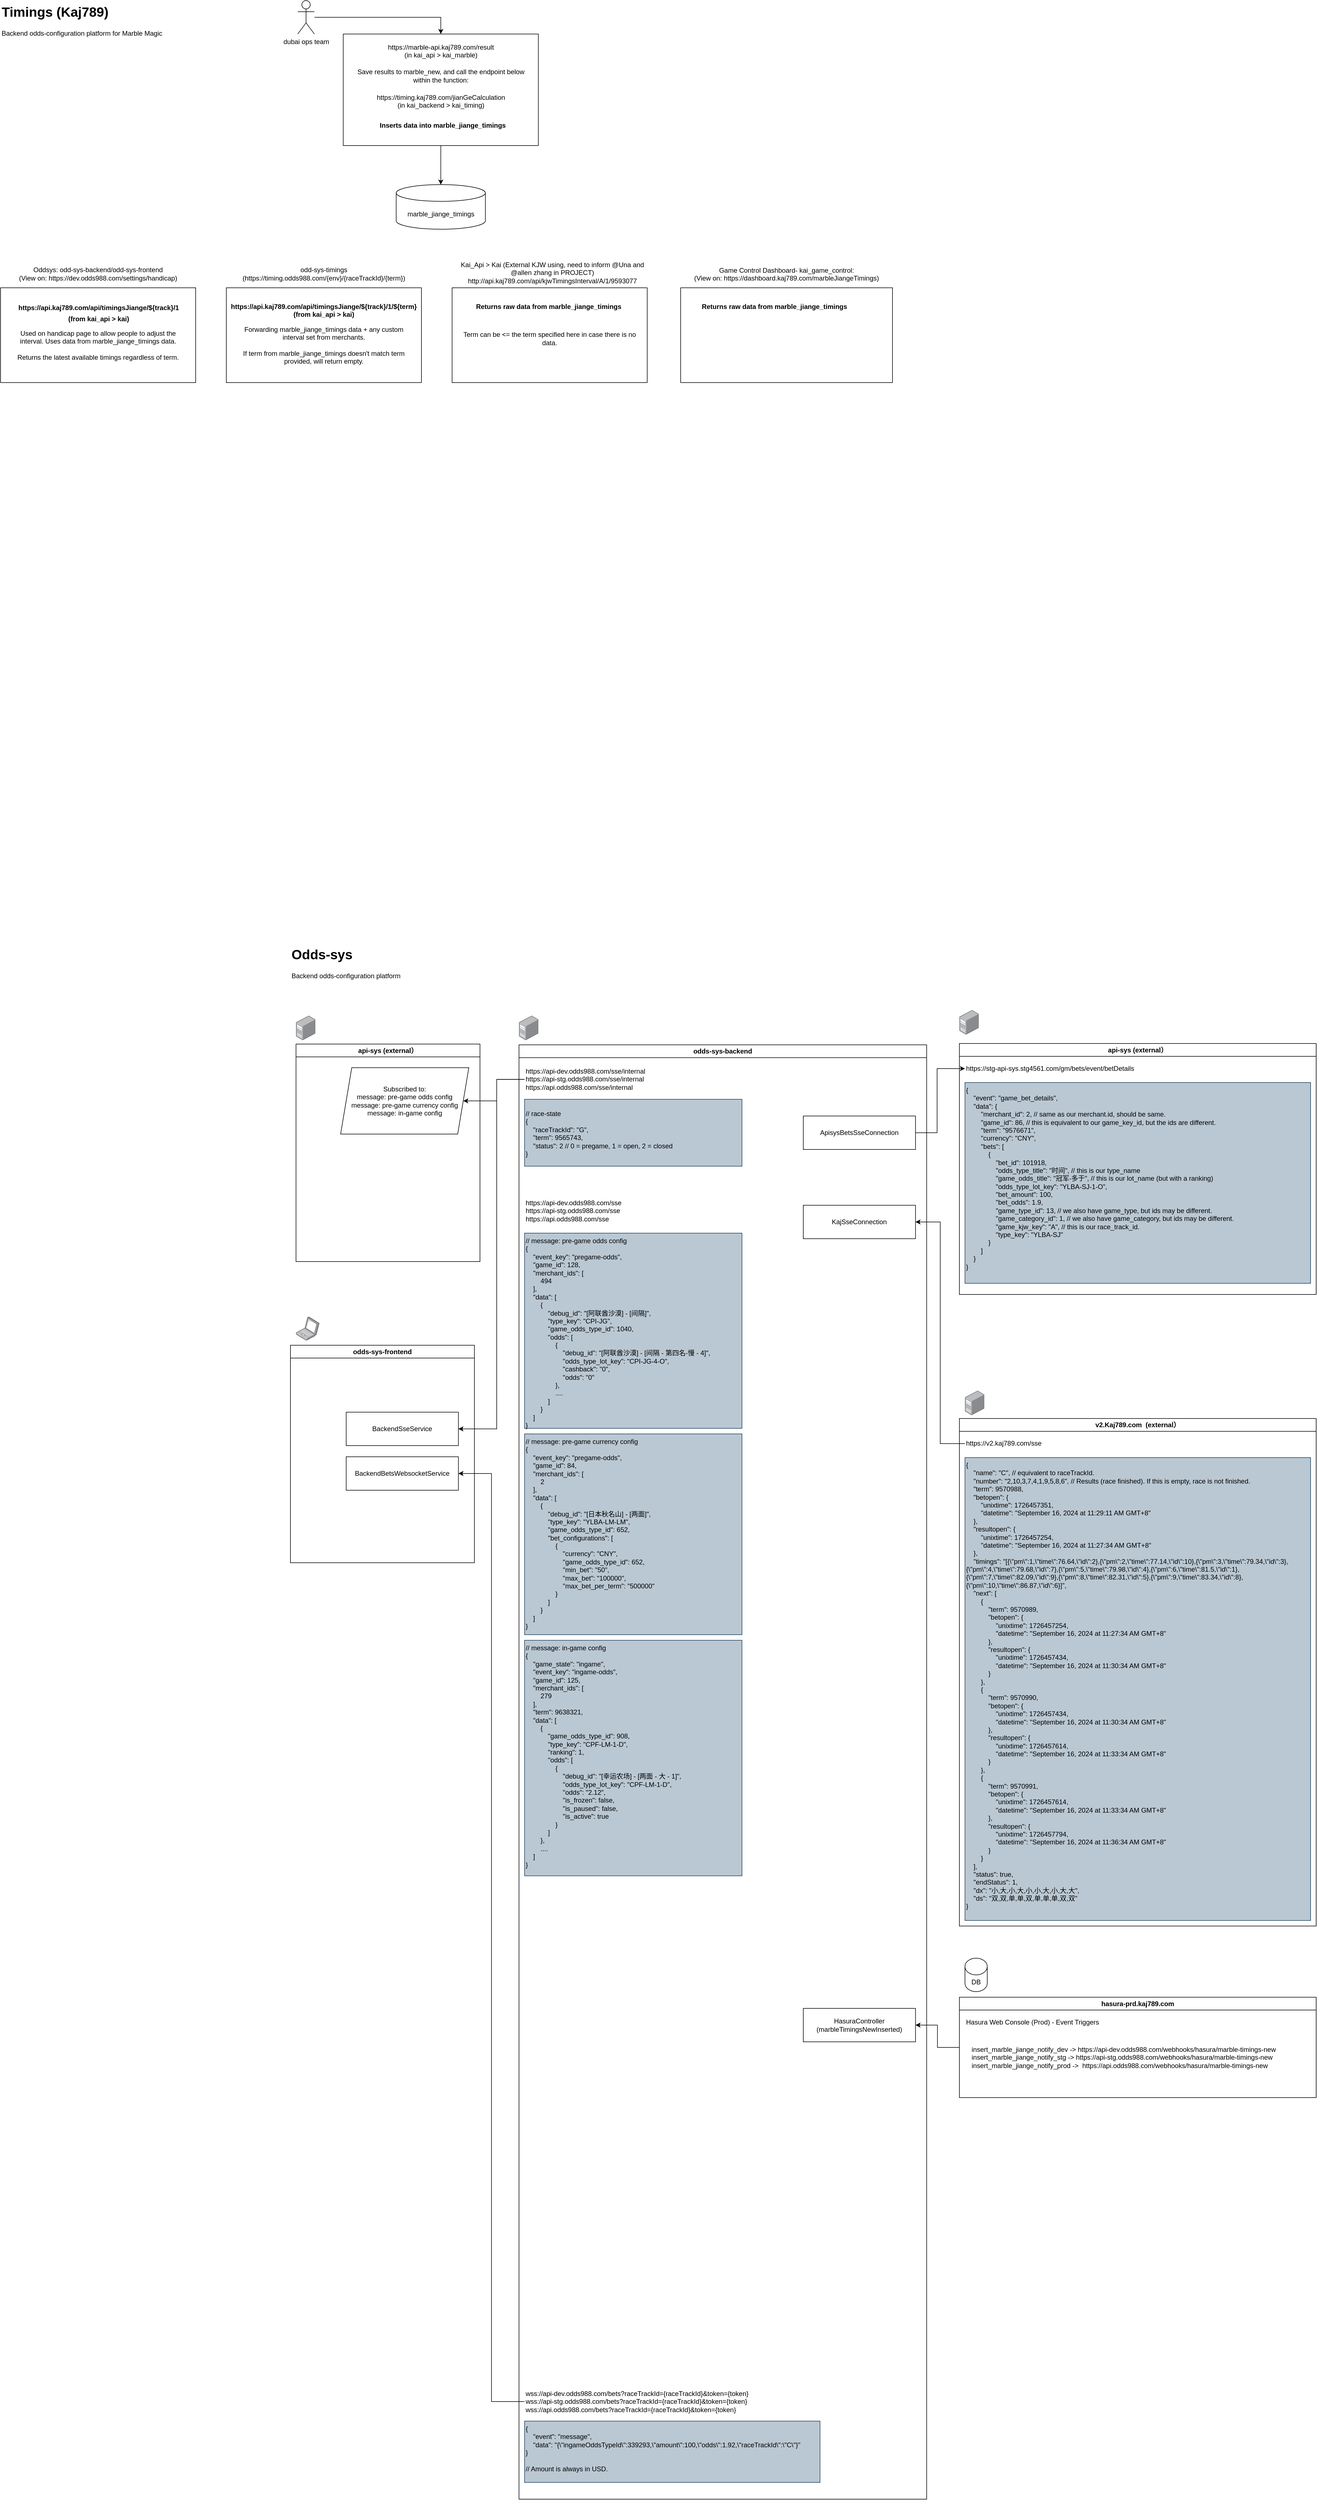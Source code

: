<mxfile version="26.1.1">
  <diagram name="Page-1" id="a9Bd8awxfXG4mOf1hPGa">
    <mxGraphModel dx="3090" dy="3350" grid="1" gridSize="10" guides="1" tooltips="1" connect="1" arrows="1" fold="1" page="1" pageScale="1" pageWidth="850" pageHeight="1100" math="0" shadow="0">
      <root>
        <mxCell id="0" />
        <mxCell id="1" parent="0" />
        <mxCell id="6cosJ_ruShOTFv7M89cE-29" value="" style="rounded=0;whiteSpace=wrap;html=1;fontSize=11;" parent="1" vertex="1">
          <mxGeometry x="-85.29" y="-1550" width="350" height="200" as="geometry" />
        </mxCell>
        <mxCell id="RhFKpbfhdEMoOrh1-Fe3-15" value="odds-sys-backend" style="swimlane;whiteSpace=wrap;html=1;startSize=23;" parent="1" vertex="1">
          <mxGeometry x="230" y="262.4" width="731.3" height="2607.6" as="geometry" />
        </mxCell>
        <mxCell id="RhFKpbfhdEMoOrh1-Fe3-17" value="KajSseConnection" style="rounded=0;whiteSpace=wrap;html=1;" parent="RhFKpbfhdEMoOrh1-Fe3-15" vertex="1">
          <mxGeometry x="510" y="287.6" width="201.3" height="60" as="geometry" />
        </mxCell>
        <mxCell id="RhFKpbfhdEMoOrh1-Fe3-18" value="https://api-dev.odds988.com/sse/internal&lt;br&gt;https://api-stg.odds988.com/sse/internal&lt;br&gt;https://api.odds988.com/sse/internal" style="text;align=left;verticalAlign=middle;whiteSpace=wrap;rounded=0;html=1;" parent="RhFKpbfhdEMoOrh1-Fe3-15" vertex="1">
          <mxGeometry x="10" y="32" width="260" height="60" as="geometry" />
        </mxCell>
        <mxCell id="12gwARSlPllt_peua3XU-6" value="&lt;p style=&quot;&quot;&gt;&lt;font face=&quot;Helvetica&quot;&gt;&lt;span style=&quot;white-space: pre;&quot;&gt;// race-state&lt;br&gt;{&lt;br&gt;&lt;/span&gt;&lt;span style=&quot;white-space: pre;&quot;&gt;    &quot;raceTrackId&quot;: &quot;G&quot;,&lt;br&gt;&lt;/span&gt;&lt;span style=&quot;white-space: pre;&quot;&gt;    &quot;term&quot;: 9565743,&lt;br&gt;&lt;/span&gt;&lt;span style=&quot;white-space: pre;&quot;&gt;    &quot;status&quot;: 2 // 0 = pregame, 1 = open, 2 = closed&lt;br/&gt;&lt;/span&gt;&lt;span style=&quot;white-space: pre;&quot;&gt;}&lt;/span&gt;&lt;/font&gt;&lt;/p&gt;" style="text;overflow=hidden;rounded=0;whiteSpace=wrap;fillColor=#bac8d3;strokeColor=#23445d;html=1;fontColor=default;" parent="RhFKpbfhdEMoOrh1-Fe3-15" vertex="1">
          <mxGeometry x="10" y="97.6" width="390" height="120" as="geometry" />
        </mxCell>
        <mxCell id="12gwARSlPllt_peua3XU-7" value="// message: pre-game odds config&lt;br&gt;&lt;div&gt;{&lt;/div&gt;&lt;div&gt;&amp;nbsp; &amp;nbsp; &quot;event_key&quot;: &quot;pregame-odds&quot;,&lt;/div&gt;&lt;div&gt;&amp;nbsp; &amp;nbsp; &quot;game_id&quot;: 128,&lt;/div&gt;&lt;div&gt;&amp;nbsp; &amp;nbsp; &quot;merchant_ids&quot;: [&lt;/div&gt;&lt;div&gt;&amp;nbsp; &amp;nbsp; &amp;nbsp; &amp;nbsp; 494&lt;/div&gt;&lt;div&gt;&amp;nbsp; &amp;nbsp; ],&lt;/div&gt;&lt;div&gt;&amp;nbsp; &amp;nbsp; &quot;data&quot;: [&lt;/div&gt;&lt;div&gt;&amp;nbsp; &amp;nbsp; &amp;nbsp; &amp;nbsp; {&lt;/div&gt;&lt;div&gt;&amp;nbsp; &amp;nbsp; &amp;nbsp; &amp;nbsp; &amp;nbsp; &amp;nbsp; &quot;debug_id&quot;: &quot;[阿联酋沙漠] - [间隔]&quot;,&lt;/div&gt;&lt;div&gt;&amp;nbsp; &amp;nbsp; &amp;nbsp; &amp;nbsp; &amp;nbsp; &amp;nbsp; &quot;type_key&quot;: &quot;CPI-JG&quot;,&lt;/div&gt;&lt;div&gt;&amp;nbsp; &amp;nbsp; &amp;nbsp; &amp;nbsp; &amp;nbsp; &amp;nbsp; &quot;game_odds_type_id&quot;: 1040,&lt;/div&gt;&lt;div&gt;&amp;nbsp; &amp;nbsp; &amp;nbsp; &amp;nbsp; &amp;nbsp; &amp;nbsp; &quot;odds&quot;: [&lt;/div&gt;&lt;div&gt;&amp;nbsp; &amp;nbsp; &amp;nbsp; &amp;nbsp; &amp;nbsp; &amp;nbsp; &amp;nbsp; &amp;nbsp; {&lt;/div&gt;&lt;div&gt;&amp;nbsp; &amp;nbsp; &amp;nbsp; &amp;nbsp; &amp;nbsp; &amp;nbsp; &amp;nbsp; &amp;nbsp; &amp;nbsp; &amp;nbsp; &quot;debug_id&quot;: &quot;[阿联酋沙漠] - [间隔 - 第四名-慢 - 4]&quot;,&lt;/div&gt;&lt;div&gt;&amp;nbsp; &amp;nbsp; &amp;nbsp; &amp;nbsp; &amp;nbsp; &amp;nbsp; &amp;nbsp; &amp;nbsp; &amp;nbsp; &amp;nbsp; &quot;odds_type_lot_key&quot;: &quot;CPI-JG-4-O&quot;,&lt;/div&gt;&lt;div&gt;&amp;nbsp; &amp;nbsp; &amp;nbsp; &amp;nbsp; &amp;nbsp; &amp;nbsp; &amp;nbsp; &amp;nbsp; &amp;nbsp; &amp;nbsp; &quot;cashback&quot;: &quot;0&quot;,&lt;/div&gt;&lt;div&gt;&amp;nbsp; &amp;nbsp; &amp;nbsp; &amp;nbsp; &amp;nbsp; &amp;nbsp; &amp;nbsp; &amp;nbsp; &amp;nbsp; &amp;nbsp; &quot;odds&quot;: &quot;0&quot;&lt;/div&gt;&lt;div&gt;&amp;nbsp; &amp;nbsp; &amp;nbsp; &amp;nbsp; &amp;nbsp; &amp;nbsp; &amp;nbsp; &amp;nbsp; },&lt;/div&gt;&lt;div&gt;&amp;nbsp; &amp;nbsp; &amp;nbsp; &amp;nbsp; &amp;nbsp; &amp;nbsp; &amp;nbsp; &amp;nbsp; ....&lt;/div&gt;&lt;div&gt;&amp;nbsp; &amp;nbsp; &amp;nbsp; &amp;nbsp; &amp;nbsp; &amp;nbsp; ]&lt;/div&gt;&lt;div&gt;&amp;nbsp; &amp;nbsp; &amp;nbsp; &amp;nbsp; }&lt;/div&gt;&lt;div&gt;&amp;nbsp; &amp;nbsp; ]&lt;/div&gt;&lt;div&gt;}&lt;/div&gt;" style="text;overflow=hidden;rounded=0;whiteSpace=wrap;fillColor=#bac8d3;strokeColor=#23445d;html=1;" parent="RhFKpbfhdEMoOrh1-Fe3-15" vertex="1">
          <mxGeometry x="10" y="337.6" width="390" height="350" as="geometry" />
        </mxCell>
        <mxCell id="12gwARSlPllt_peua3XU-8" value="// message: pre-game currency config&lt;br&gt;&lt;div&gt;{&lt;/div&gt;&lt;div&gt;&amp;nbsp; &amp;nbsp; &quot;event_key&quot;: &quot;pregame-odds&quot;,&lt;/div&gt;&lt;div&gt;&amp;nbsp; &amp;nbsp; &quot;game_id&quot;: 84,&lt;/div&gt;&lt;div&gt;&amp;nbsp; &amp;nbsp; &quot;merchant_ids&quot;: [&lt;/div&gt;&lt;div&gt;&amp;nbsp; &amp;nbsp; &amp;nbsp; &amp;nbsp; 2&lt;/div&gt;&lt;div&gt;&amp;nbsp; &amp;nbsp; ],&lt;/div&gt;&lt;div&gt;&amp;nbsp; &amp;nbsp; &quot;data&quot;: [&lt;/div&gt;&lt;div&gt;&amp;nbsp; &amp;nbsp; &amp;nbsp; &amp;nbsp; {&lt;/div&gt;&lt;div&gt;&amp;nbsp; &amp;nbsp; &amp;nbsp; &amp;nbsp; &amp;nbsp; &amp;nbsp; &quot;debug_id&quot;: &quot;[日本秋名山] - [两面]&quot;,&lt;/div&gt;&lt;div&gt;&amp;nbsp; &amp;nbsp; &amp;nbsp; &amp;nbsp; &amp;nbsp; &amp;nbsp; &quot;type_key&quot;: &quot;YLBA-LM-LM&quot;,&lt;/div&gt;&lt;div&gt;&amp;nbsp; &amp;nbsp; &amp;nbsp; &amp;nbsp; &amp;nbsp; &amp;nbsp; &quot;game_odds_type_id&quot;: 652,&lt;/div&gt;&lt;div&gt;&amp;nbsp; &amp;nbsp; &amp;nbsp; &amp;nbsp; &amp;nbsp; &amp;nbsp; &quot;bet_configurations&quot;: [&lt;/div&gt;&lt;div&gt;&amp;nbsp; &amp;nbsp; &amp;nbsp; &amp;nbsp; &amp;nbsp; &amp;nbsp; &amp;nbsp; &amp;nbsp; {&lt;/div&gt;&lt;div&gt;&amp;nbsp; &amp;nbsp; &amp;nbsp; &amp;nbsp; &amp;nbsp; &amp;nbsp; &amp;nbsp; &amp;nbsp; &amp;nbsp; &amp;nbsp; &quot;currency&quot;: &quot;CNY&quot;,&lt;/div&gt;&lt;div&gt;&amp;nbsp; &amp;nbsp; &amp;nbsp; &amp;nbsp; &amp;nbsp; &amp;nbsp; &amp;nbsp; &amp;nbsp; &amp;nbsp; &amp;nbsp; &quot;game_odds_type_id&quot;: 652,&lt;/div&gt;&lt;div&gt;&amp;nbsp; &amp;nbsp; &amp;nbsp; &amp;nbsp; &amp;nbsp; &amp;nbsp; &amp;nbsp; &amp;nbsp; &amp;nbsp; &amp;nbsp; &quot;min_bet&quot;: &quot;50&quot;,&lt;/div&gt;&lt;div&gt;&amp;nbsp; &amp;nbsp; &amp;nbsp; &amp;nbsp; &amp;nbsp; &amp;nbsp; &amp;nbsp; &amp;nbsp; &amp;nbsp; &amp;nbsp; &quot;max_bet&quot;: &quot;100000&quot;,&lt;/div&gt;&lt;div&gt;&amp;nbsp; &amp;nbsp; &amp;nbsp; &amp;nbsp; &amp;nbsp; &amp;nbsp; &amp;nbsp; &amp;nbsp; &amp;nbsp; &amp;nbsp; &quot;max_bet_per_term&quot;: &quot;500000&quot;&lt;/div&gt;&lt;div&gt;&amp;nbsp; &amp;nbsp; &amp;nbsp; &amp;nbsp; &amp;nbsp; &amp;nbsp; &amp;nbsp; &amp;nbsp; }&lt;/div&gt;&lt;div&gt;&amp;nbsp; &amp;nbsp; &amp;nbsp; &amp;nbsp; &amp;nbsp; &amp;nbsp; ]&lt;/div&gt;&lt;div&gt;&amp;nbsp; &amp;nbsp; &amp;nbsp; &amp;nbsp; }&lt;/div&gt;&lt;div&gt;&amp;nbsp; &amp;nbsp; ]&lt;/div&gt;&lt;div&gt;}&lt;/div&gt;" style="text;overflow=hidden;rounded=0;whiteSpace=wrap;fillColor=#bac8d3;strokeColor=#23445d;html=1;" parent="RhFKpbfhdEMoOrh1-Fe3-15" vertex="1">
          <mxGeometry x="10" y="697.6" width="390" height="360" as="geometry" />
        </mxCell>
        <mxCell id="12gwARSlPllt_peua3XU-9" value="// message: in-game config&lt;br&gt;&lt;div&gt;&lt;div&gt;{&lt;/div&gt;&lt;div&gt;&amp;nbsp; &amp;nbsp; &quot;game_state&quot;: &quot;ingame&quot;,&lt;/div&gt;&lt;div&gt;&amp;nbsp; &amp;nbsp; &quot;event_key&quot;: &quot;ingame-odds&quot;,&lt;/div&gt;&lt;div&gt;&amp;nbsp; &amp;nbsp; &quot;game_id&quot;: 125,&lt;/div&gt;&lt;div&gt;&amp;nbsp; &amp;nbsp; &quot;merchant_ids&quot;: [&lt;/div&gt;&lt;div&gt;&amp;nbsp; &amp;nbsp; &amp;nbsp; &amp;nbsp; 279&lt;/div&gt;&lt;div&gt;&amp;nbsp; &amp;nbsp; ],&lt;/div&gt;&lt;div&gt;&amp;nbsp; &amp;nbsp; &quot;term&quot;: 9638321,&lt;/div&gt;&lt;div&gt;&amp;nbsp; &amp;nbsp; &quot;data&quot;: [&lt;/div&gt;&lt;div&gt;&amp;nbsp; &amp;nbsp; &amp;nbsp; &amp;nbsp; {&lt;/div&gt;&lt;div&gt;&amp;nbsp; &amp;nbsp; &amp;nbsp; &amp;nbsp; &amp;nbsp; &amp;nbsp; &quot;game_odds_type_id&quot;: 908,&lt;/div&gt;&lt;div&gt;&amp;nbsp; &amp;nbsp; &amp;nbsp; &amp;nbsp; &amp;nbsp; &amp;nbsp; &quot;type_key&quot;: &quot;CPF-LM-1-D&quot;,&lt;/div&gt;&lt;div&gt;&amp;nbsp; &amp;nbsp; &amp;nbsp; &amp;nbsp; &amp;nbsp; &amp;nbsp; &quot;ranking&quot;: 1,&lt;/div&gt;&lt;div&gt;&amp;nbsp; &amp;nbsp; &amp;nbsp; &amp;nbsp; &amp;nbsp; &amp;nbsp; &quot;odds&quot;: [&lt;/div&gt;&lt;div&gt;&amp;nbsp; &amp;nbsp; &amp;nbsp; &amp;nbsp; &amp;nbsp; &amp;nbsp; &amp;nbsp; &amp;nbsp; {&lt;/div&gt;&lt;div&gt;&amp;nbsp; &amp;nbsp; &amp;nbsp; &amp;nbsp; &amp;nbsp; &amp;nbsp; &amp;nbsp; &amp;nbsp; &amp;nbsp; &amp;nbsp; &quot;debug_id&quot;: &quot;[幸运农场] - [两面 - 大 - 1]&quot;,&lt;/div&gt;&lt;div&gt;&amp;nbsp; &amp;nbsp; &amp;nbsp; &amp;nbsp; &amp;nbsp; &amp;nbsp; &amp;nbsp; &amp;nbsp; &amp;nbsp; &amp;nbsp; &quot;odds_type_lot_key&quot;: &quot;CPF-LM-1-D&quot;,&lt;/div&gt;&lt;div&gt;&amp;nbsp; &amp;nbsp; &amp;nbsp; &amp;nbsp; &amp;nbsp; &amp;nbsp; &amp;nbsp; &amp;nbsp; &amp;nbsp; &amp;nbsp; &quot;odds&quot;: &quot;2.12&quot;,&lt;/div&gt;&lt;div&gt;&amp;nbsp; &amp;nbsp; &amp;nbsp; &amp;nbsp; &amp;nbsp; &amp;nbsp; &amp;nbsp; &amp;nbsp; &amp;nbsp; &amp;nbsp; &quot;is_frozen&quot;: false,&lt;/div&gt;&lt;div&gt;&amp;nbsp; &amp;nbsp; &amp;nbsp; &amp;nbsp; &amp;nbsp; &amp;nbsp; &amp;nbsp; &amp;nbsp; &amp;nbsp; &amp;nbsp; &quot;is_paused&quot;: false,&lt;/div&gt;&lt;div&gt;&amp;nbsp; &amp;nbsp; &amp;nbsp; &amp;nbsp; &amp;nbsp; &amp;nbsp; &amp;nbsp; &amp;nbsp; &amp;nbsp; &amp;nbsp; &quot;is_active&quot;: true&lt;/div&gt;&lt;div&gt;&amp;nbsp; &amp;nbsp; &amp;nbsp; &amp;nbsp; &amp;nbsp; &amp;nbsp; &amp;nbsp; &amp;nbsp; }&lt;/div&gt;&lt;div&gt;&amp;nbsp; &amp;nbsp; &amp;nbsp; &amp;nbsp; &amp;nbsp; &amp;nbsp; ]&lt;/div&gt;&lt;div&gt;&amp;nbsp; &amp;nbsp; &amp;nbsp; &amp;nbsp; },&lt;/div&gt;&lt;div&gt;&amp;nbsp; &amp;nbsp; &amp;nbsp; &amp;nbsp; ....&lt;/div&gt;&lt;div&gt;&amp;nbsp; &amp;nbsp; ]&lt;/div&gt;&lt;div&gt;}&lt;/div&gt;&lt;/div&gt;" style="text;overflow=hidden;rounded=0;whiteSpace=wrap;fillColor=#bac8d3;strokeColor=#23445d;html=1;" parent="RhFKpbfhdEMoOrh1-Fe3-15" vertex="1">
          <mxGeometry x="10" y="1067.6" width="390" height="422.4" as="geometry" />
        </mxCell>
        <mxCell id="12gwARSlPllt_peua3XU-11" value="&lt;div&gt;{&lt;/div&gt;&lt;div&gt;&amp;nbsp; &amp;nbsp; &quot;event&quot;: &quot;message&quot;,&lt;/div&gt;&lt;div&gt;&amp;nbsp; &amp;nbsp; &quot;data&quot;: &quot;{\&quot;ingameOddsTypeId\&quot;:339293,\&quot;amount\&quot;:100,\&quot;odds\&quot;:1.92,\&quot;raceTrackId\&quot;:\&quot;C\&quot;}&quot;&lt;/div&gt;&lt;div&gt;}&lt;br&gt;&lt;br&gt;// Amount is always in USD.&lt;/div&gt;" style="text;overflow=hidden;rounded=0;whiteSpace=wrap;fillColor=#bac8d3;strokeColor=#23445d;html=1;" parent="RhFKpbfhdEMoOrh1-Fe3-15" vertex="1">
          <mxGeometry x="10" y="2467.6" width="530" height="110" as="geometry" />
        </mxCell>
        <mxCell id="12gwARSlPllt_peua3XU-12" value="&lt;div&gt;wss://api-dev.odds988.com/bets?raceTrackId={raceTrackId}&amp;amp;token={token}&lt;br&gt;wss://api-stg.odds988.com/bets?raceTrackId={raceTrackId}&amp;amp;token={token}&lt;br&gt;wss://api.odds988.com/bets?raceTrackId={raceTrackId}&amp;amp;token={token}&lt;br&gt;&lt;/div&gt;" style="text;html=1;align=left;verticalAlign=middle;whiteSpace=wrap;rounded=0;" parent="RhFKpbfhdEMoOrh1-Fe3-15" vertex="1">
          <mxGeometry x="10" y="2417.6" width="690" height="30" as="geometry" />
        </mxCell>
        <mxCell id="12gwARSlPllt_peua3XU-34" value="https://api-dev.odds988.com/sse&lt;br&gt;https://api-stg.odds988.com/sse&lt;br&gt;https://api.odds988.com/sse" style="text;align=left;verticalAlign=middle;whiteSpace=wrap;rounded=0;html=1;" parent="RhFKpbfhdEMoOrh1-Fe3-15" vertex="1">
          <mxGeometry x="10" y="267.6" width="220" height="60" as="geometry" />
        </mxCell>
        <mxCell id="_XhJAt9xaV3MbSmSUqA4-25" value="ApisysBetsSseConnection" style="rounded=0;whiteSpace=wrap;html=1;" parent="RhFKpbfhdEMoOrh1-Fe3-15" vertex="1">
          <mxGeometry x="510" y="127.6" width="201.3" height="60" as="geometry" />
        </mxCell>
        <mxCell id="X_T1SaOMzvIlwIMJYtU7-8" value="HasuraController&lt;br&gt;(marbleTimingsNewInserted)" style="rounded=0;whiteSpace=wrap;html=1;" parent="RhFKpbfhdEMoOrh1-Fe3-15" vertex="1">
          <mxGeometry x="510" y="1727.6" width="201.3" height="60" as="geometry" />
        </mxCell>
        <mxCell id="RhFKpbfhdEMoOrh1-Fe3-24" value="&lt;h1 style=&quot;margin-top: 0px;&quot;&gt;Odds-sys&lt;/h1&gt;&lt;p&gt;Backend odds-configuration platform&lt;/p&gt;" style="text;html=1;whiteSpace=wrap;overflow=hidden;rounded=0;" parent="1" vertex="1">
          <mxGeometry x="-180" y="80" width="320" height="90" as="geometry" />
        </mxCell>
        <mxCell id="RhFKpbfhdEMoOrh1-Fe3-25" value="v2.Kaj789.com&amp;nbsp;&amp;nbsp;(external）" style="swimlane;whiteSpace=wrap;html=1;startSize=23;" parent="1" vertex="1">
          <mxGeometry x="1020" y="932.4" width="640" height="910" as="geometry" />
        </mxCell>
        <mxCell id="RhFKpbfhdEMoOrh1-Fe3-26" value="{&lt;br&gt;&amp;nbsp; &amp;nbsp; &quot;name&quot;: &quot;C&quot;, // equivalent to raceTrackId.&lt;br&gt;&amp;nbsp; &amp;nbsp; &quot;number&quot;: &quot;2,10,3,7,4,1,9,5,8,6&quot;, // Results (race finished). If this is empty, race is not finished.&lt;br&gt;&amp;nbsp; &amp;nbsp; &quot;term&quot;: 9570988,&lt;br&gt;&amp;nbsp; &amp;nbsp; &quot;betopen&quot;: {&lt;br&gt;&amp;nbsp; &amp;nbsp; &amp;nbsp; &amp;nbsp; &quot;unixtime&quot;: 1726457351,&lt;br&gt;&amp;nbsp; &amp;nbsp; &amp;nbsp; &amp;nbsp; &quot;datetime&quot;: &quot;September 16, 2024 at 11:29:11 AM GMT+8&quot;&lt;br&gt;&amp;nbsp; &amp;nbsp; },&lt;br&gt;&amp;nbsp; &amp;nbsp; &quot;resultopen&quot;: {&lt;br&gt;&amp;nbsp; &amp;nbsp; &amp;nbsp; &amp;nbsp; &quot;unixtime&quot;: 1726457254,&lt;br&gt;&amp;nbsp; &amp;nbsp; &amp;nbsp; &amp;nbsp; &quot;datetime&quot;: &quot;September 16, 2024 at 11:27:34 AM GMT+8&quot;&lt;br&gt;&amp;nbsp; &amp;nbsp; },&lt;br&gt;&amp;nbsp; &amp;nbsp; &quot;timings&quot;: &quot;[{\&quot;pm\&quot;:1,\&quot;time\&quot;:76.64,\&quot;id\&quot;:2},{\&quot;pm\&quot;:2,\&quot;time\&quot;:77.14,\&quot;id\&quot;:10},{\&quot;pm\&quot;:3,\&quot;time\&quot;:79.34,\&quot;id\&quot;:3},{\&quot;pm\&quot;:4,\&quot;time\&quot;:79.68,\&quot;id\&quot;:7},{\&quot;pm\&quot;:5,\&quot;time\&quot;:79.98,\&quot;id\&quot;:4},{\&quot;pm\&quot;:6,\&quot;time\&quot;:81.5,\&quot;id\&quot;:1},{\&quot;pm\&quot;:7,\&quot;time\&quot;:82.09,\&quot;id\&quot;:9},{\&quot;pm\&quot;:8,\&quot;time\&quot;:82.31,\&quot;id\&quot;:5},{\&quot;pm\&quot;:9,\&quot;time\&quot;:83.34,\&quot;id\&quot;:8},{\&quot;pm\&quot;:10,\&quot;time\&quot;:86.87,\&quot;id\&quot;:6}]&quot;,&lt;br&gt;&amp;nbsp; &amp;nbsp; &quot;next&quot;: [&lt;br&gt;&amp;nbsp; &amp;nbsp; &amp;nbsp; &amp;nbsp; {&lt;br&gt;&amp;nbsp; &amp;nbsp; &amp;nbsp; &amp;nbsp; &amp;nbsp; &amp;nbsp; &quot;term&quot;: 9570989,&lt;br&gt;&amp;nbsp; &amp;nbsp; &amp;nbsp; &amp;nbsp; &amp;nbsp; &amp;nbsp; &quot;betopen&quot;: {&lt;br&gt;&amp;nbsp; &amp;nbsp; &amp;nbsp; &amp;nbsp; &amp;nbsp; &amp;nbsp; &amp;nbsp; &amp;nbsp; &quot;unixtime&quot;: 1726457254,&lt;br&gt;&amp;nbsp; &amp;nbsp; &amp;nbsp; &amp;nbsp; &amp;nbsp; &amp;nbsp; &amp;nbsp; &amp;nbsp; &quot;datetime&quot;: &quot;September 16, 2024 at 11:27:34 AM GMT+8&quot;&lt;br&gt;&amp;nbsp; &amp;nbsp; &amp;nbsp; &amp;nbsp; &amp;nbsp; &amp;nbsp; },&lt;br&gt;&amp;nbsp; &amp;nbsp; &amp;nbsp; &amp;nbsp; &amp;nbsp; &amp;nbsp; &quot;resultopen&quot;: {&lt;br&gt;&amp;nbsp; &amp;nbsp; &amp;nbsp; &amp;nbsp; &amp;nbsp; &amp;nbsp; &amp;nbsp; &amp;nbsp; &quot;unixtime&quot;: 1726457434,&lt;br&gt;&amp;nbsp; &amp;nbsp; &amp;nbsp; &amp;nbsp; &amp;nbsp; &amp;nbsp; &amp;nbsp; &amp;nbsp; &quot;datetime&quot;: &quot;September 16, 2024 at 11:30:34 AM GMT+8&quot;&lt;br&gt;&amp;nbsp; &amp;nbsp; &amp;nbsp; &amp;nbsp; &amp;nbsp; &amp;nbsp; }&lt;br&gt;&amp;nbsp; &amp;nbsp; &amp;nbsp; &amp;nbsp; },&lt;br&gt;&amp;nbsp; &amp;nbsp; &amp;nbsp; &amp;nbsp; {&lt;br&gt;&amp;nbsp; &amp;nbsp; &amp;nbsp; &amp;nbsp; &amp;nbsp; &amp;nbsp; &quot;term&quot;: 9570990,&lt;br&gt;&amp;nbsp; &amp;nbsp; &amp;nbsp; &amp;nbsp; &amp;nbsp; &amp;nbsp; &quot;betopen&quot;: {&lt;br&gt;&amp;nbsp; &amp;nbsp; &amp;nbsp; &amp;nbsp; &amp;nbsp; &amp;nbsp; &amp;nbsp; &amp;nbsp; &quot;unixtime&quot;: 1726457434,&lt;br&gt;&amp;nbsp; &amp;nbsp; &amp;nbsp; &amp;nbsp; &amp;nbsp; &amp;nbsp; &amp;nbsp; &amp;nbsp; &quot;datetime&quot;: &quot;September 16, 2024 at 11:30:34 AM GMT+8&quot;&lt;br&gt;&amp;nbsp; &amp;nbsp; &amp;nbsp; &amp;nbsp; &amp;nbsp; &amp;nbsp; },&lt;br&gt;&amp;nbsp; &amp;nbsp; &amp;nbsp; &amp;nbsp; &amp;nbsp; &amp;nbsp; &quot;resultopen&quot;: {&lt;br&gt;&amp;nbsp; &amp;nbsp; &amp;nbsp; &amp;nbsp; &amp;nbsp; &amp;nbsp; &amp;nbsp; &amp;nbsp; &quot;unixtime&quot;: 1726457614,&lt;br&gt;&amp;nbsp; &amp;nbsp; &amp;nbsp; &amp;nbsp; &amp;nbsp; &amp;nbsp; &amp;nbsp; &amp;nbsp; &quot;datetime&quot;: &quot;September 16, 2024 at 11:33:34 AM GMT+8&quot;&lt;br&gt;&amp;nbsp; &amp;nbsp; &amp;nbsp; &amp;nbsp; &amp;nbsp; &amp;nbsp; }&lt;br&gt;&amp;nbsp; &amp;nbsp; &amp;nbsp; &amp;nbsp; },&lt;br&gt;&amp;nbsp; &amp;nbsp; &amp;nbsp; &amp;nbsp; {&lt;br&gt;&amp;nbsp; &amp;nbsp; &amp;nbsp; &amp;nbsp; &amp;nbsp; &amp;nbsp; &quot;term&quot;: 9570991,&lt;br&gt;&amp;nbsp; &amp;nbsp; &amp;nbsp; &amp;nbsp; &amp;nbsp; &amp;nbsp; &quot;betopen&quot;: {&lt;br&gt;&amp;nbsp; &amp;nbsp; &amp;nbsp; &amp;nbsp; &amp;nbsp; &amp;nbsp; &amp;nbsp; &amp;nbsp; &quot;unixtime&quot;: 1726457614,&lt;br&gt;&amp;nbsp; &amp;nbsp; &amp;nbsp; &amp;nbsp; &amp;nbsp; &amp;nbsp; &amp;nbsp; &amp;nbsp; &quot;datetime&quot;: &quot;September 16, 2024 at 11:33:34 AM GMT+8&quot;&lt;br&gt;&amp;nbsp; &amp;nbsp; &amp;nbsp; &amp;nbsp; &amp;nbsp; &amp;nbsp; },&lt;br&gt;&amp;nbsp; &amp;nbsp; &amp;nbsp; &amp;nbsp; &amp;nbsp; &amp;nbsp; &quot;resultopen&quot;: {&lt;br&gt;&amp;nbsp; &amp;nbsp; &amp;nbsp; &amp;nbsp; &amp;nbsp; &amp;nbsp; &amp;nbsp; &amp;nbsp; &quot;unixtime&quot;: 1726457794,&lt;br&gt;&amp;nbsp; &amp;nbsp; &amp;nbsp; &amp;nbsp; &amp;nbsp; &amp;nbsp; &amp;nbsp; &amp;nbsp; &quot;datetime&quot;: &quot;September 16, 2024 at 11:36:34 AM GMT+8&quot;&lt;br&gt;&amp;nbsp; &amp;nbsp; &amp;nbsp; &amp;nbsp; &amp;nbsp; &amp;nbsp; }&lt;br&gt;&amp;nbsp; &amp;nbsp; &amp;nbsp; &amp;nbsp; }&lt;br&gt;&amp;nbsp; &amp;nbsp; ],&lt;br&gt;&amp;nbsp; &amp;nbsp; &quot;status&quot;: true,&lt;br&gt;&amp;nbsp; &amp;nbsp; &quot;endStatus&quot;: 1,&lt;br&gt;&amp;nbsp; &amp;nbsp; &quot;dx&quot;: &quot;小,大,小,大,小,小,大,小,大,大&quot;,&lt;br&gt;&amp;nbsp; &amp;nbsp; &quot;ds&quot;: &quot;双,双,单,单,双,单,单,单,双,双&quot;&lt;br&gt;}" style="text;overflow=hidden;rounded=0;whiteSpace=wrap;fillColor=#bac8d3;strokeColor=#23445d;html=1;" parent="RhFKpbfhdEMoOrh1-Fe3-25" vertex="1">
          <mxGeometry x="10" y="70" width="620" height="830" as="geometry" />
        </mxCell>
        <UserObject label="https://v2.kaj789.com/sse" link="&#xa;&lt;div style=&quot;color: #cccccc;background-color: #1f1f1f;font-family: Consolas, &#39;Courier New&#39;, monospace;font-weight: normal;font-size: 14px;line-height: 19px;white-space: pre;&quot;&gt;&lt;div&gt;&lt;span style=&quot;color: #cccccc;&quot;&gt;wss://ws.dhhyyp.com/live?&lt;/span&gt;&lt;span style=&quot;color: #569cd6;&quot;&gt;token&lt;/span&gt;&lt;span style=&quot;color: #cccccc;&quot;&gt;=&lt;/span&gt;&lt;/div&gt;&lt;/div&gt;&#xa;&#xa;" id="RhFKpbfhdEMoOrh1-Fe3-27">
          <mxCell style="text;align=left;verticalAlign=middle;whiteSpace=wrap;rounded=0;html=1;" parent="RhFKpbfhdEMoOrh1-Fe3-25" vertex="1">
            <mxGeometry x="10" y="30" width="250" height="30" as="geometry" />
          </mxCell>
        </UserObject>
        <mxCell id="RhFKpbfhdEMoOrh1-Fe3-30" style="edgeStyle=orthogonalEdgeStyle;rounded=0;orthogonalLoop=1;jettySize=auto;html=1;exitX=0;exitY=0.5;exitDx=0;exitDy=0;entryX=1;entryY=0.5;entryDx=0;entryDy=0;" parent="1" source="RhFKpbfhdEMoOrh1-Fe3-27" target="RhFKpbfhdEMoOrh1-Fe3-17" edge="1">
          <mxGeometry relative="1" as="geometry" />
        </mxCell>
        <mxCell id="12gwARSlPllt_peua3XU-16" value="odds-sys-frontend" style="swimlane;whiteSpace=wrap;html=1;startSize=23;" parent="1" vertex="1">
          <mxGeometry x="-180" y="801" width="330" height="390" as="geometry" />
        </mxCell>
        <mxCell id="12gwARSlPllt_peua3XU-17" value="BackendBetsWebsocketService" style="rounded=0;whiteSpace=wrap;html=1;" parent="12gwARSlPllt_peua3XU-16" vertex="1">
          <mxGeometry x="100" y="200" width="201.3" height="60" as="geometry" />
        </mxCell>
        <mxCell id="12gwARSlPllt_peua3XU-18" value="BackendSseService" style="rounded=0;whiteSpace=wrap;html=1;" parent="12gwARSlPllt_peua3XU-16" vertex="1">
          <mxGeometry x="100" y="120" width="201.3" height="60" as="geometry" />
        </mxCell>
        <mxCell id="12gwARSlPllt_peua3XU-29" style="edgeStyle=orthogonalEdgeStyle;rounded=0;orthogonalLoop=1;jettySize=auto;html=1;exitX=0;exitY=0.5;exitDx=0;exitDy=0;entryX=1;entryY=0.5;entryDx=0;entryDy=0;" parent="1" source="12gwARSlPllt_peua3XU-12" target="12gwARSlPllt_peua3XU-17" edge="1">
          <mxGeometry relative="1" as="geometry" />
        </mxCell>
        <mxCell id="12gwARSlPllt_peua3XU-27" value="" style="image;points=[];aspect=fixed;html=1;align=center;shadow=0;dashed=0;image=img/lib/allied_telesis/computer_and_terminals/Laptop.svg;" parent="1" vertex="1">
          <mxGeometry x="-170" y="750" width="42" height="42.6" as="geometry" />
        </mxCell>
        <mxCell id="RhFKpbfhdEMoOrh1-Fe3-19" value="" style="image;points=[];aspect=fixed;html=1;align=center;shadow=0;dashed=0;image=img/lib/allied_telesis/computer_and_terminals/Server_Desktop.svg;fontSize=13;" parent="1" vertex="1">
          <mxGeometry x="230" y="210" width="34.71" height="44" as="geometry" />
        </mxCell>
        <mxCell id="12gwARSlPllt_peua3XU-32" value="" style="image;points=[];aspect=fixed;html=1;align=center;shadow=0;dashed=0;image=img/lib/allied_telesis/computer_and_terminals/Server_Desktop.svg;fontSize=13;" parent="1" vertex="1">
          <mxGeometry x="1030" y="882.4" width="34.71" height="44" as="geometry" />
        </mxCell>
        <mxCell id="_XhJAt9xaV3MbSmSUqA4-2" value="api-sys (external）" style="swimlane;whiteSpace=wrap;html=1;startSize=23;" parent="1" vertex="1">
          <mxGeometry x="-170" y="261" width="330" height="390" as="geometry" />
        </mxCell>
        <mxCell id="_XhJAt9xaV3MbSmSUqA4-9" value="Subscribed to:&lt;br&gt;message: pre-game odds config&lt;br&gt;message: pre-game currency config&lt;br&gt;message: in-game config" style="shape=parallelogram;perimeter=parallelogramPerimeter;whiteSpace=wrap;html=1;fixedSize=1;" parent="_XhJAt9xaV3MbSmSUqA4-2" vertex="1">
          <mxGeometry x="80" y="42.4" width="230" height="119" as="geometry" />
        </mxCell>
        <mxCell id="_XhJAt9xaV3MbSmSUqA4-6" value="" style="image;points=[];aspect=fixed;html=1;align=center;shadow=0;dashed=0;image=img/lib/allied_telesis/computer_and_terminals/Server_Desktop.svg;fontSize=13;" parent="1" vertex="1">
          <mxGeometry x="-170" y="210" width="34.71" height="44" as="geometry" />
        </mxCell>
        <mxCell id="_XhJAt9xaV3MbSmSUqA4-7" style="edgeStyle=orthogonalEdgeStyle;rounded=0;orthogonalLoop=1;jettySize=auto;html=1;exitX=0;exitY=0.5;exitDx=0;exitDy=0;entryX=1;entryY=0.5;entryDx=0;entryDy=0;" parent="1" source="RhFKpbfhdEMoOrh1-Fe3-18" target="_XhJAt9xaV3MbSmSUqA4-9" edge="1">
          <mxGeometry relative="1" as="geometry">
            <mxPoint x="95.65" y="331.7" as="targetPoint" />
          </mxGeometry>
        </mxCell>
        <mxCell id="_XhJAt9xaV3MbSmSUqA4-8" style="edgeStyle=orthogonalEdgeStyle;rounded=0;orthogonalLoop=1;jettySize=auto;html=1;exitX=0;exitY=0.5;exitDx=0;exitDy=0;entryX=1;entryY=0.5;entryDx=0;entryDy=0;" parent="1" source="RhFKpbfhdEMoOrh1-Fe3-18" target="12gwARSlPllt_peua3XU-18" edge="1">
          <mxGeometry relative="1" as="geometry">
            <Array as="points">
              <mxPoint x="190" y="324" />
              <mxPoint x="190" y="951" />
            </Array>
          </mxGeometry>
        </mxCell>
        <mxCell id="_XhJAt9xaV3MbSmSUqA4-11" value="api-sys (external）" style="swimlane;whiteSpace=wrap;html=1;startSize=23;" parent="1" vertex="1">
          <mxGeometry x="1020" y="260" width="640" height="450" as="geometry" />
        </mxCell>
        <mxCell id="_XhJAt9xaV3MbSmSUqA4-12" value="&lt;div&gt;{&lt;/div&gt;&lt;div&gt;&amp;nbsp; &amp;nbsp; &quot;event&quot;: &quot;game_bet_details&quot;,&lt;/div&gt;&lt;div&gt;&amp;nbsp; &amp;nbsp; &quot;data&quot;: {&lt;/div&gt;&lt;div&gt;&amp;nbsp; &amp;nbsp; &amp;nbsp; &amp;nbsp; &quot;merchant_id&quot;: 2, // same as our merchant.id, should be same.&lt;/div&gt;&lt;div&gt;&amp;nbsp; &amp;nbsp; &amp;nbsp; &amp;nbsp; &quot;game_id&quot;: 86, // this is equivalent to our game_key_id, but the ids are different.&lt;/div&gt;&lt;div&gt;&amp;nbsp; &amp;nbsp; &amp;nbsp; &amp;nbsp; &quot;term&quot;: &quot;9576671&quot;,&lt;/div&gt;&lt;div&gt;&amp;nbsp; &amp;nbsp; &amp;nbsp; &amp;nbsp; &quot;currency&quot;: &quot;CNY&quot;,&amp;nbsp;&lt;/div&gt;&lt;div&gt;&amp;nbsp; &amp;nbsp; &amp;nbsp; &amp;nbsp; &quot;bets&quot;: [&lt;/div&gt;&lt;div&gt;&amp;nbsp; &amp;nbsp; &amp;nbsp; &amp;nbsp; &amp;nbsp; &amp;nbsp; {&lt;/div&gt;&lt;div&gt;&amp;nbsp; &amp;nbsp; &amp;nbsp; &amp;nbsp; &amp;nbsp; &amp;nbsp; &amp;nbsp; &amp;nbsp; &quot;bet_id&quot;: 101918,&lt;/div&gt;&lt;div&gt;&amp;nbsp; &amp;nbsp; &amp;nbsp; &amp;nbsp; &amp;nbsp; &amp;nbsp; &amp;nbsp; &amp;nbsp; &quot;odds_type_title&quot;: &quot;时间&quot;, // this is our type_name&lt;/div&gt;&lt;div&gt;&amp;nbsp; &amp;nbsp; &amp;nbsp; &amp;nbsp; &amp;nbsp; &amp;nbsp; &amp;nbsp; &amp;nbsp; &quot;game_odds_title&quot;: &quot;冠军-多于&quot;, // this is our lot_name (but with a ranking)&lt;/div&gt;&lt;div&gt;&amp;nbsp; &amp;nbsp; &amp;nbsp; &amp;nbsp; &amp;nbsp; &amp;nbsp; &amp;nbsp; &amp;nbsp; &quot;odds_type_lot_key&quot;: &quot;YLBA-SJ-1-O&quot;,&lt;/div&gt;&lt;div&gt;&amp;nbsp; &amp;nbsp; &amp;nbsp; &amp;nbsp; &amp;nbsp; &amp;nbsp; &amp;nbsp; &amp;nbsp; &quot;bet_amount&quot;: 100,&lt;/div&gt;&lt;div&gt;&amp;nbsp; &amp;nbsp; &amp;nbsp; &amp;nbsp; &amp;nbsp; &amp;nbsp; &amp;nbsp; &amp;nbsp; &quot;bet_odds&quot;: 1.9,&lt;/div&gt;&lt;div&gt;&amp;nbsp; &amp;nbsp; &amp;nbsp; &amp;nbsp; &amp;nbsp; &amp;nbsp; &amp;nbsp; &amp;nbsp; &quot;game_type_id&quot;: 13, // we also have game_type, but ids may be different.&lt;/div&gt;&lt;div&gt;&amp;nbsp; &amp;nbsp; &amp;nbsp; &amp;nbsp; &amp;nbsp; &amp;nbsp; &amp;nbsp; &amp;nbsp; &quot;game_category_id&quot;: 1, // we also have game_category, but ids may be different.&lt;/div&gt;&lt;div&gt;&amp;nbsp; &amp;nbsp; &amp;nbsp; &amp;nbsp; &amp;nbsp; &amp;nbsp; &amp;nbsp; &amp;nbsp; &quot;game_kjw_key&quot;: &quot;A&quot;, // this is our race_track_id.&lt;/div&gt;&lt;div&gt;&amp;nbsp; &amp;nbsp; &amp;nbsp; &amp;nbsp; &amp;nbsp; &amp;nbsp; &amp;nbsp; &amp;nbsp; &quot;type_key&quot;: &quot;YLBA-SJ&quot;&lt;/div&gt;&lt;div&gt;&amp;nbsp; &amp;nbsp; &amp;nbsp; &amp;nbsp; &amp;nbsp; &amp;nbsp; }&lt;/div&gt;&lt;div&gt;&amp;nbsp; &amp;nbsp; &amp;nbsp; &amp;nbsp; ]&lt;/div&gt;&lt;div&gt;&amp;nbsp; &amp;nbsp; }&lt;/div&gt;&lt;div&gt;}&lt;/div&gt;" style="text;overflow=hidden;rounded=0;whiteSpace=wrap;html=1;fillColor=#bac8d3;strokeColor=#23445d;" parent="_XhJAt9xaV3MbSmSUqA4-11" vertex="1">
          <mxGeometry x="10" y="70" width="620" height="360" as="geometry" />
        </mxCell>
        <UserObject label="https://stg-api-sys.stg4561.com/gm/bets/event/betDetails" link="&#xa;&lt;div style=&quot;color: #cccccc;background-color: #1f1f1f;font-family: Consolas, &#39;Courier New&#39;, monospace;font-weight: normal;font-size: 14px;line-height: 19px;white-space: pre;&quot;&gt;&lt;div&gt;&lt;span style=&quot;color: #cccccc;&quot;&gt;wss://ws.dhhyyp.com/live?&lt;/span&gt;&lt;span style=&quot;color: #569cd6;&quot;&gt;token&lt;/span&gt;&lt;span style=&quot;color: #cccccc;&quot;&gt;=&lt;/span&gt;&lt;/div&gt;&lt;/div&gt;&#xa;&#xa;" id="_XhJAt9xaV3MbSmSUqA4-13">
          <mxCell style="text;align=left;verticalAlign=middle;whiteSpace=wrap;rounded=0;html=1;" parent="_XhJAt9xaV3MbSmSUqA4-11" vertex="1">
            <mxGeometry x="10" y="30" width="400" height="30" as="geometry" />
          </mxCell>
        </UserObject>
        <mxCell id="_XhJAt9xaV3MbSmSUqA4-14" value="" style="image;points=[];aspect=fixed;html=1;align=center;shadow=0;dashed=0;image=img/lib/allied_telesis/computer_and_terminals/Server_Desktop.svg;fontSize=13;" parent="1" vertex="1">
          <mxGeometry x="1020" y="200" width="34.71" height="44" as="geometry" />
        </mxCell>
        <mxCell id="_XhJAt9xaV3MbSmSUqA4-26" style="edgeStyle=orthogonalEdgeStyle;rounded=0;orthogonalLoop=1;jettySize=auto;html=1;exitX=1;exitY=0.5;exitDx=0;exitDy=0;entryX=0;entryY=0.5;entryDx=0;entryDy=0;" parent="1" source="_XhJAt9xaV3MbSmSUqA4-25" target="_XhJAt9xaV3MbSmSUqA4-13" edge="1">
          <mxGeometry relative="1" as="geometry">
            <Array as="points">
              <mxPoint x="980" y="420" />
              <mxPoint x="980" y="305" />
            </Array>
          </mxGeometry>
        </mxCell>
        <mxCell id="6cosJ_ruShOTFv7M89cE-2" value="" style="rounded=0;whiteSpace=wrap;html=1;" parent="1" vertex="1">
          <mxGeometry x="-700" y="-1095" width="350" height="170" as="geometry" />
        </mxCell>
        <mxCell id="6cosJ_ruShOTFv7M89cE-3" value="Oddsys: odd-sys-backend/odd-sys-frontend&lt;br&gt;(View on: https://dev.odds988.com/settings/handicap)" style="text;html=1;align=center;verticalAlign=middle;whiteSpace=wrap;rounded=0;" parent="1" vertex="1">
          <mxGeometry x="-685" y="-1135" width="320" height="30" as="geometry" />
        </mxCell>
        <UserObject label="&lt;div style=&quot;font-family: Consolas, &amp;quot;Courier New&amp;quot;, monospace; font-weight: normal; font-size: 10px; line-height: 19px; white-space: pre;&quot;&gt;&lt;div style=&quot;font-size: 10px;&quot;&gt;&lt;span style=&quot;font-family: Helvetica; font-size: 12px; font-weight: 700; white-space: normal;&quot;&gt;https://api.kaj789.com/api/timingsJiange/${track}/1&lt;br&gt;&lt;div style=&quot;text-align: center;&quot;&gt;(from kai_api &amp;gt; kai)&lt;/div&gt;&lt;/span&gt;&lt;/div&gt;&lt;/div&gt;" link="&lt;div style=&quot;color: #cccccc;background-color: #1f1f1f;font-family: Consolas, &#39;Courier New&#39;, monospace;font-weight: normal;font-size: 14px;line-height: 19px;white-space: pre;&quot;&gt;&lt;div&gt;&lt;span style=&quot;color: #ce9178;&quot;&gt;https://api.kaj789.com/api/timingsInterval/&lt;/span&gt;&lt;span style=&quot;color: #569cd6;&quot;&gt;${&lt;/span&gt;&lt;span style=&quot;color: #4fc1ff;&quot;&gt;raceTrackId&lt;/span&gt;&lt;span style=&quot;color: #569cd6;&quot;&gt;}&lt;/span&gt;&lt;span style=&quot;color: #ce9178;&quot;&gt;/1&lt;/span&gt;&lt;/div&gt;&lt;/div&gt;" id="6cosJ_ruShOTFv7M89cE-5">
          <mxCell style="text;whiteSpace=wrap;html=1;fontSize=10;fontColor=default;labelBackgroundColor=default;" parent="1" vertex="1">
            <mxGeometry x="-670" y="-1075" width="315" height="45" as="geometry" />
          </mxCell>
        </UserObject>
        <mxCell id="6cosJ_ruShOTFv7M89cE-6" value="Used on handicap page to allow people to adjust the interval. Uses data from marble_jiange_timings data.&lt;br&gt;&lt;br&gt;Returns the latest available timings regardless of term." style="text;html=1;align=center;verticalAlign=middle;whiteSpace=wrap;rounded=0;" parent="1" vertex="1">
          <mxGeometry x="-685" y="-1018.75" width="320" height="52.5" as="geometry" />
        </mxCell>
        <mxCell id="6cosJ_ruShOTFv7M89cE-7" value="odd-sys-timings&lt;br&gt;(https://timing.odds988.com/{env}/{raceTrackId}/{term})" style="text;html=1;align=center;verticalAlign=middle;whiteSpace=wrap;rounded=0;" parent="1" vertex="1">
          <mxGeometry x="-280" y="-1135" width="320" height="30" as="geometry" />
        </mxCell>
        <UserObject label="Kai_Api &amp;gt; Kai (External KJW using, need to inform @Una and @allen zhang in PROJECT)&lt;br&gt;http://api.kaj789.com/api/kjwTimingsInterval/A/1/9593077" link="http://api.kaj789.com/api/kjwTimingsInterval/A/1/9593077" id="6cosJ_ruShOTFv7M89cE-8">
          <mxCell style="text;whiteSpace=wrap;html=1;align=center;" parent="1" vertex="1">
            <mxGeometry x="120" y="-1150" width="340" height="40" as="geometry" />
          </mxCell>
        </UserObject>
        <mxCell id="6cosJ_ruShOTFv7M89cE-9" value="" style="rounded=0;whiteSpace=wrap;html=1;" parent="1" vertex="1">
          <mxGeometry x="-295" y="-1095" width="350" height="170" as="geometry" />
        </mxCell>
        <mxCell id="6cosJ_ruShOTFv7M89cE-10" value="Forwarding marble_jiange_timings data + any custom interval set from merchants.&lt;br&gt;&lt;div&gt;&lt;br&gt;If term from marble_jiange_timings doesn&#39;t match term provided, will return empty.&lt;/div&gt;" style="text;html=1;align=center;verticalAlign=middle;whiteSpace=wrap;rounded=0;" parent="1" vertex="1">
          <mxGeometry x="-280" y="-1025" width="320" height="65" as="geometry" />
        </mxCell>
        <UserObject label="https://api.kaj789.com/api/timingsJiange/${track}/1/${term}&#xa;(from kai_api &gt; kai)" link="https://api.kaj789.com/api/timingsJiange/${track}/1/${term}" id="6cosJ_ruShOTFv7M89cE-11">
          <mxCell style="text;whiteSpace=wrap;fontStyle=1;align=center;" parent="1" vertex="1">
            <mxGeometry x="-290" y="-1075" width="340" height="40" as="geometry" />
          </mxCell>
        </UserObject>
        <mxCell id="6cosJ_ruShOTFv7M89cE-13" value="" style="rounded=0;whiteSpace=wrap;html=1;" parent="1" vertex="1">
          <mxGeometry x="110" y="-1095" width="350" height="170" as="geometry" />
        </mxCell>
        <UserObject label="Returns raw data from marble_jiange_timings " link="https://api.kaj789.com/api/timingsJiange/${track}/1/${term}" id="6cosJ_ruShOTFv7M89cE-14">
          <mxCell style="text;whiteSpace=wrap;fontStyle=1;align=center;" parent="1" vertex="1">
            <mxGeometry x="115" y="-1075" width="340" height="40" as="geometry" />
          </mxCell>
        </UserObject>
        <UserObject label="Game Control Dashboard- kai_game_control:&lt;br&gt;(View on: https://dashboard.kaj789.com/marbleJiangeTimings)" link="http://api.kaj789.com/api/kjwTimingsInterval/A/1/9593077" id="6cosJ_ruShOTFv7M89cE-16">
          <mxCell style="text;whiteSpace=wrap;html=1;align=center;" parent="1" vertex="1">
            <mxGeometry x="540" y="-1140" width="340" height="40" as="geometry" />
          </mxCell>
        </UserObject>
        <mxCell id="6cosJ_ruShOTFv7M89cE-17" value="" style="rounded=0;whiteSpace=wrap;html=1;" parent="1" vertex="1">
          <mxGeometry x="520" y="-1095" width="380" height="170" as="geometry" />
        </mxCell>
        <UserObject label="Returns raw data from marble_jiange_timings " link="https://api.kaj789.com/api/timingsJiange/${track}/1/${term}" id="6cosJ_ruShOTFv7M89cE-22">
          <mxCell style="text;whiteSpace=wrap;fontStyle=1;align=center;" parent="1" vertex="1">
            <mxGeometry x="520" y="-1075" width="340" height="40" as="geometry" />
          </mxCell>
        </UserObject>
        <mxCell id="6cosJ_ruShOTFv7M89cE-23" value="marble_jiange_timings" style="shape=cylinder3;whiteSpace=wrap;html=1;boundedLbl=1;backgroundOutline=1;size=15;" parent="1" vertex="1">
          <mxGeometry x="9.71" y="-1280" width="160" height="80" as="geometry" />
        </mxCell>
        <mxCell id="6cosJ_ruShOTFv7M89cE-26" value="https://timing.kaj789.com/jianGeCalculation&#xa;(in kai_backend &gt; kai_timing)" style="text;whiteSpace=wrap;fontSize=12;align=center;" parent="1" vertex="1">
          <mxGeometry x="-50" y="-1450" width="280" height="40" as="geometry" />
        </mxCell>
        <UserObject label="https://marble-api.kaj789.com/result&#xa;(in kai_api &gt; kai_marble)" link="https://marble-api.kaj789.com/v2/forecast/B" id="6cosJ_ruShOTFv7M89cE-28">
          <mxCell style="text;whiteSpace=wrap;align=center;" parent="1" vertex="1">
            <mxGeometry x="-40.29" y="-1540" width="260" height="40" as="geometry" />
          </mxCell>
        </UserObject>
        <mxCell id="6cosJ_ruShOTFv7M89cE-30" value="dubai ops team" style="shape=umlActor;verticalLabelPosition=bottom;verticalAlign=top;html=1;outlineConnect=0;" parent="1" vertex="1">
          <mxGeometry x="-167" y="-1610" width="30" height="60" as="geometry" />
        </mxCell>
        <mxCell id="6cosJ_ruShOTFv7M89cE-32" value="Save results to marble_new, and call the endpoint below within the function:" style="text;html=1;align=center;verticalAlign=middle;whiteSpace=wrap;rounded=0;" parent="1" vertex="1">
          <mxGeometry x="-70.29" y="-1490" width="320" height="30" as="geometry" />
        </mxCell>
        <mxCell id="6cosJ_ruShOTFv7M89cE-34" style="edgeStyle=orthogonalEdgeStyle;rounded=0;orthogonalLoop=1;jettySize=auto;html=1;entryX=0.5;entryY=0;entryDx=0;entryDy=0;" parent="1" source="6cosJ_ruShOTFv7M89cE-30" target="6cosJ_ruShOTFv7M89cE-29" edge="1">
          <mxGeometry relative="1" as="geometry" />
        </mxCell>
        <UserObject label="Inserts data into marble_jiange_timings " link="https://api.kaj789.com/api/timingsJiange/${track}/1/${term}" id="6cosJ_ruShOTFv7M89cE-35">
          <mxCell style="text;whiteSpace=wrap;fontStyle=1;align=center;" parent="1" vertex="1">
            <mxGeometry x="-75.29" y="-1400" width="340" height="40" as="geometry" />
          </mxCell>
        </UserObject>
        <mxCell id="6cosJ_ruShOTFv7M89cE-37" style="edgeStyle=orthogonalEdgeStyle;rounded=0;orthogonalLoop=1;jettySize=auto;html=1;exitX=0.5;exitY=1;exitDx=0;exitDy=0;entryX=0.5;entryY=0;entryDx=0;entryDy=0;entryPerimeter=0;" parent="1" source="6cosJ_ruShOTFv7M89cE-29" target="6cosJ_ruShOTFv7M89cE-23" edge="1">
          <mxGeometry relative="1" as="geometry" />
        </mxCell>
        <mxCell id="6cosJ_ruShOTFv7M89cE-40" value="Term can be &amp;lt;= the term specified here in case there is no data." style="text;html=1;align=center;verticalAlign=middle;whiteSpace=wrap;rounded=0;" parent="1" vertex="1">
          <mxGeometry x="125" y="-1030" width="320" height="52.5" as="geometry" />
        </mxCell>
        <mxCell id="6cosJ_ruShOTFv7M89cE-41" value="&lt;h1 style=&quot;margin-top: 0px;&quot;&gt;Timings (Kaj789)&lt;/h1&gt;&lt;p&gt;Backend odds-configuration platform for Marble Magic&lt;/p&gt;" style="text;html=1;whiteSpace=wrap;overflow=hidden;rounded=0;" parent="1" vertex="1">
          <mxGeometry x="-700" y="-1610" width="320" height="90" as="geometry" />
        </mxCell>
        <mxCell id="X_T1SaOMzvIlwIMJYtU7-9" style="edgeStyle=orthogonalEdgeStyle;rounded=0;orthogonalLoop=1;jettySize=auto;html=1;entryX=1;entryY=0.5;entryDx=0;entryDy=0;" parent="1" source="X_T1SaOMzvIlwIMJYtU7-3" target="X_T1SaOMzvIlwIMJYtU7-8" edge="1">
          <mxGeometry relative="1" as="geometry" />
        </mxCell>
        <mxCell id="X_T1SaOMzvIlwIMJYtU7-3" value="hasura-prd.kaj789.com" style="swimlane;whiteSpace=wrap;html=1;startSize=23;" parent="1" vertex="1">
          <mxGeometry x="1020" y="1970" width="640" height="180" as="geometry" />
        </mxCell>
        <UserObject label="Hasura Web Console (Prod) - Event Triggers" link="&#xa;&lt;div style=&quot;color: #cccccc;background-color: #1f1f1f;font-family: Consolas, &#39;Courier New&#39;, monospace;font-weight: normal;font-size: 14px;line-height: 19px;white-space: pre;&quot;&gt;&lt;div&gt;&lt;span style=&quot;color: #cccccc;&quot;&gt;wss://ws.dhhyyp.com/live?&lt;/span&gt;&lt;span style=&quot;color: #569cd6;&quot;&gt;token&lt;/span&gt;&lt;span style=&quot;color: #cccccc;&quot;&gt;=&lt;/span&gt;&lt;/div&gt;&lt;/div&gt;&#xa;&#xa;" id="X_T1SaOMzvIlwIMJYtU7-5">
          <mxCell style="text;align=left;verticalAlign=middle;whiteSpace=wrap;rounded=0;html=1;" parent="X_T1SaOMzvIlwIMJYtU7-3" vertex="1">
            <mxGeometry x="10" y="30" width="250" height="30" as="geometry" />
          </mxCell>
        </UserObject>
        <mxCell id="X_T1SaOMzvIlwIMJYtU7-7" value="insert_marble_jiange_notify_dev -&gt; https://api-dev.odds988.com/webhooks/hasura/marble-timings-new &#xa;insert_marble_jiange_notify_stg -&gt; https://api-stg.odds988.com/webhooks/hasura/marble-timings-new &#xa;insert_marble_jiange_notify_prod -&gt;  https://api.odds988.com/webhooks/hasura/marble-timings-new " style="text;whiteSpace=wrap;" parent="X_T1SaOMzvIlwIMJYtU7-3" vertex="1">
          <mxGeometry x="20" y="80" width="580" height="60" as="geometry" />
        </mxCell>
        <mxCell id="KO03NwvHs0SP7QdfRGSO-1" value="DB" style="shape=cylinder3;whiteSpace=wrap;html=1;boundedLbl=1;backgroundOutline=1;size=15;" vertex="1" parent="1">
          <mxGeometry x="1030" y="1900" width="40" height="60" as="geometry" />
        </mxCell>
      </root>
    </mxGraphModel>
  </diagram>
</mxfile>
